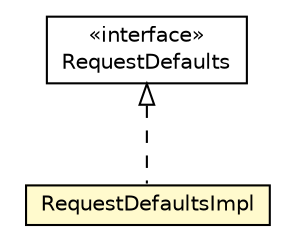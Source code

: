 #!/usr/local/bin/dot
#
# Class diagram 
# Generated by UMLGraph version R5_6-24-gf6e263 (http://www.umlgraph.org/)
#

digraph G {
	edge [fontname="Helvetica",fontsize=10,labelfontname="Helvetica",labelfontsize=10];
	node [fontname="Helvetica",fontsize=10,shape=plaintext];
	nodesep=0.25;
	ranksep=0.5;
	// io.reinert.requestor.RequestDefaultsImpl
	c23896 [label=<<table title="io.reinert.requestor.RequestDefaultsImpl" border="0" cellborder="1" cellspacing="0" cellpadding="2" port="p" bgcolor="lemonChiffon" href="./RequestDefaultsImpl.html">
		<tr><td><table border="0" cellspacing="0" cellpadding="1">
<tr><td align="center" balign="center"> RequestDefaultsImpl </td></tr>
		</table></td></tr>
		</table>>, URL="./RequestDefaultsImpl.html", fontname="Helvetica", fontcolor="black", fontsize=10.0];
	// io.reinert.requestor.RequestDefaults
	c23920 [label=<<table title="io.reinert.requestor.RequestDefaults" border="0" cellborder="1" cellspacing="0" cellpadding="2" port="p" href="./RequestDefaults.html">
		<tr><td><table border="0" cellspacing="0" cellpadding="1">
<tr><td align="center" balign="center"> &#171;interface&#187; </td></tr>
<tr><td align="center" balign="center"> RequestDefaults </td></tr>
		</table></td></tr>
		</table>>, URL="./RequestDefaults.html", fontname="Helvetica", fontcolor="black", fontsize=10.0];
	//io.reinert.requestor.RequestDefaultsImpl implements io.reinert.requestor.RequestDefaults
	c23920:p -> c23896:p [dir=back,arrowtail=empty,style=dashed];
}

